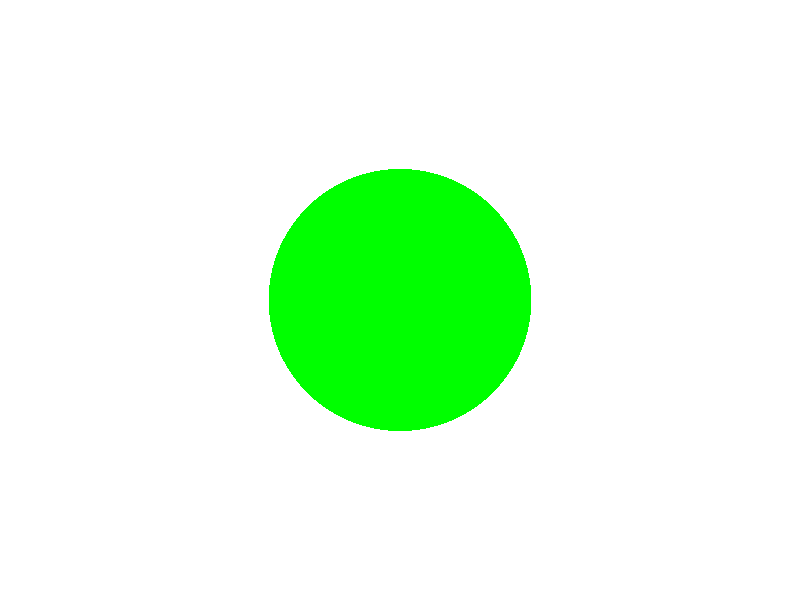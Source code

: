  #include "colors.inc"

camera
{
	angle 30
	location <-0, 40, 0>
	look_at <-0,0,0>
}                      

/*
          camera
{
	angle 10
	location <-10, 0, -50>
	look_at <0,0,0>
} */

background
{
	colour Clear
}

light_source
{
	<-10,30,10> colour White
}

union {
sphere {

 <0,0,0>7
 


} 

cylinder {

 <0,3,0><0,1,0>7.56
} 

 pigment {
  Green
 }         
 
 finish {
     //reflection .4
     ambient .4
 } 
 scale .45  
}